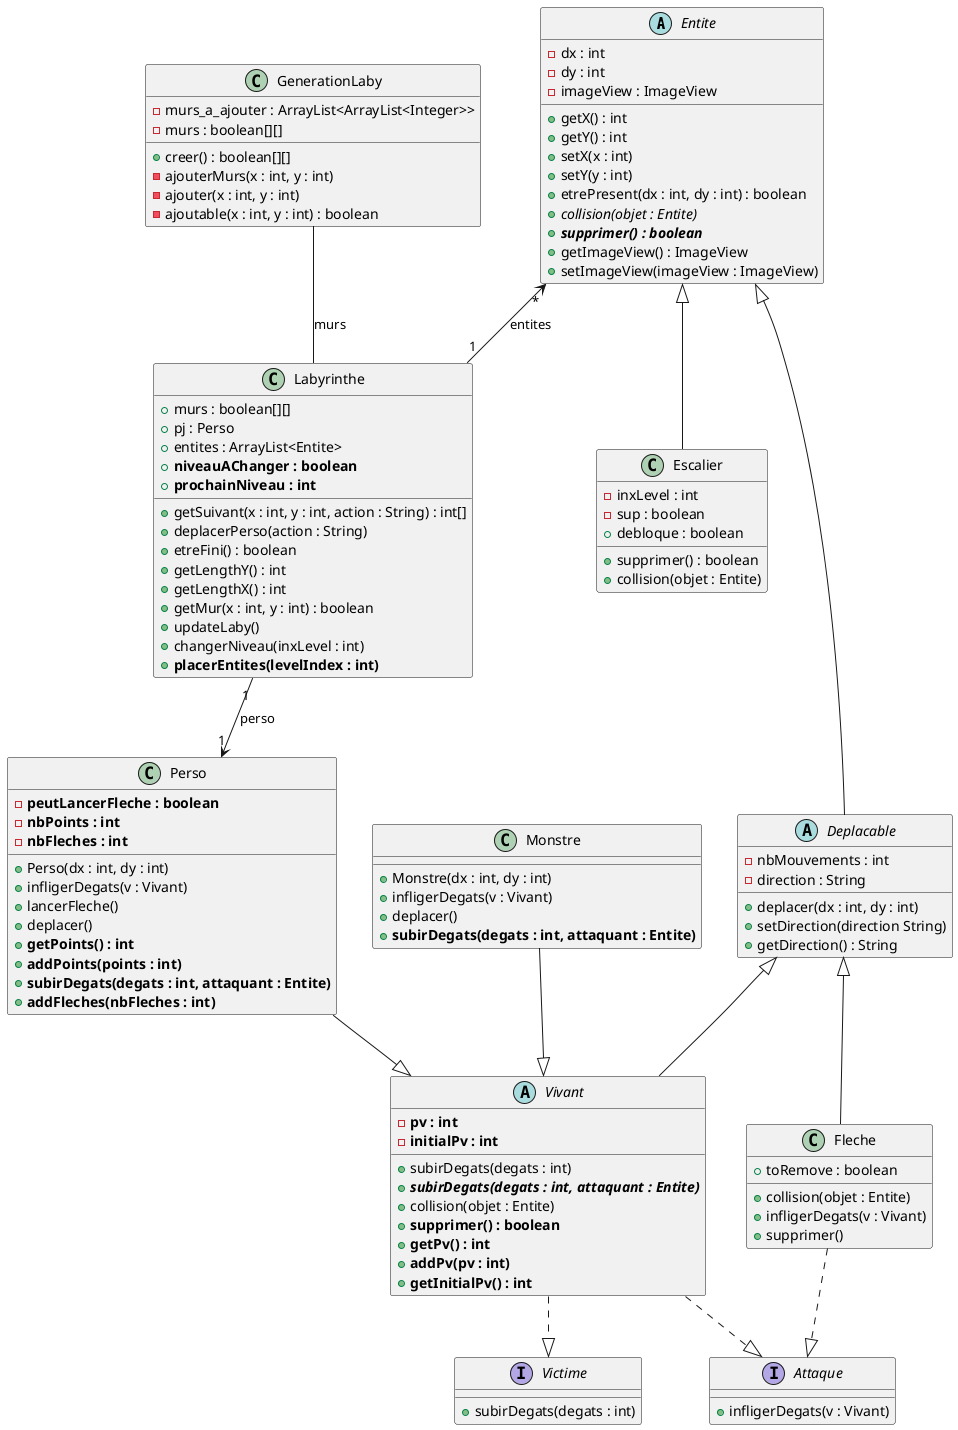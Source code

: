 @startuml

abstract class Entite{
-dx : int
-dy : int
-imageView : ImageView
+getX() : int
+getY() : int
+setX(x : int)
+setY(y : int)
+etrePresent(dx : int, dy : int) : boolean
+{abstract}collision(objet : Entite)
+<b>{abstract}supprimer() : boolean</b>
+getImageView() : ImageView
+setImageView(imageView : ImageView)
}

abstract class Deplacable{
-nbMouvements : int
-direction : String
+deplacer(dx : int, dy : int)
+setDirection(direction String)
+getDirection() : String
}

class Perso{
-<b>peutLancerFleche : boolean</b>
-<b>nbPoints : int</b>
-<b>nbFleches : int</b>
+Perso(dx : int, dy : int)
+infligerDegats(v : Vivant)
+lancerFleche()
+deplacer()
+<b>getPoints() : int</b>
+<b>addPoints(points : int)</b>
+<b>subirDegats(degats : int, attaquant : Entite)</b>
+<b>addFleches(nbFleches : int)</b>
}

class Monstre{
+Monstre(dx : int, dy : int)
+infligerDegats(v : Vivant)
+deplacer()
+<b>subirDegats(degats : int, attaquant : Entite)</b>
}

abstract class Vivant{
-<b>pv : int</b>
-<b>initialPv : int</b>
+subirDegats(degats : int)
+<b>{abstract}subirDegats(degats : int, attaquant : Entite)</b>
+collision(objet : Entite)
+<b>supprimer() : boolean</b>
+<b>getPv() : int</b>
+<b>addPv(pv : int)</b>
+<b>getInitialPv() : int</b>
}

interface Victime {
+subirDegats(degats : int)
}

interface Attaque {
+infligerDegats(v : Vivant)
}

class Fleche {
+toRemove : boolean
+collision(objet : Entite)
+infligerDegats(v : Vivant)
+supprimer()
}

class Escalier{
-inxLevel : int
-sup : boolean
+debloque : boolean
+supprimer() : boolean
+collision(objet : Entite)
}

class Labyrinthe{
+murs : boolean[][]
+pj : Perso
+entites : ArrayList<Entite>
+<b>niveauAChanger : boolean</b>
+<b>prochainNiveau : int</b>
+getSuivant(x : int, y : int, action : String) : int[]
+deplacerPerso(action : String)
+etreFini() : boolean
+getLengthY() : int
+getLengthX() : int
+getMur(x : int, y : int) : boolean
+updateLaby()
+changerNiveau(inxLevel : int)
+<b>placerEntites(levelIndex : int)</b>
}

class GenerationLaby {
-murs_a_ajouter : ArrayList<ArrayList<Integer>>
-murs : boolean[][]
+creer() : boolean[][]
-ajouterMurs(x : int, y : int)
-ajouter(x : int, y : int)
-ajoutable(x : int, y : int) : boolean
}

Entite <|-- Deplacable
Deplacable <|-- Fleche
Deplacable <|-- Vivant
Perso --|> Vivant
Monstre --|> Vivant
Vivant ..|> Victime
Vivant ..|> Attaque
Fleche ..|> Attaque
Entite <|-- Escalier
Entite "*" <-- "1" Labyrinthe : entites
Labyrinthe "1" --> "1" Perso : perso
GenerationLaby -- Labyrinthe : murs
@enduml